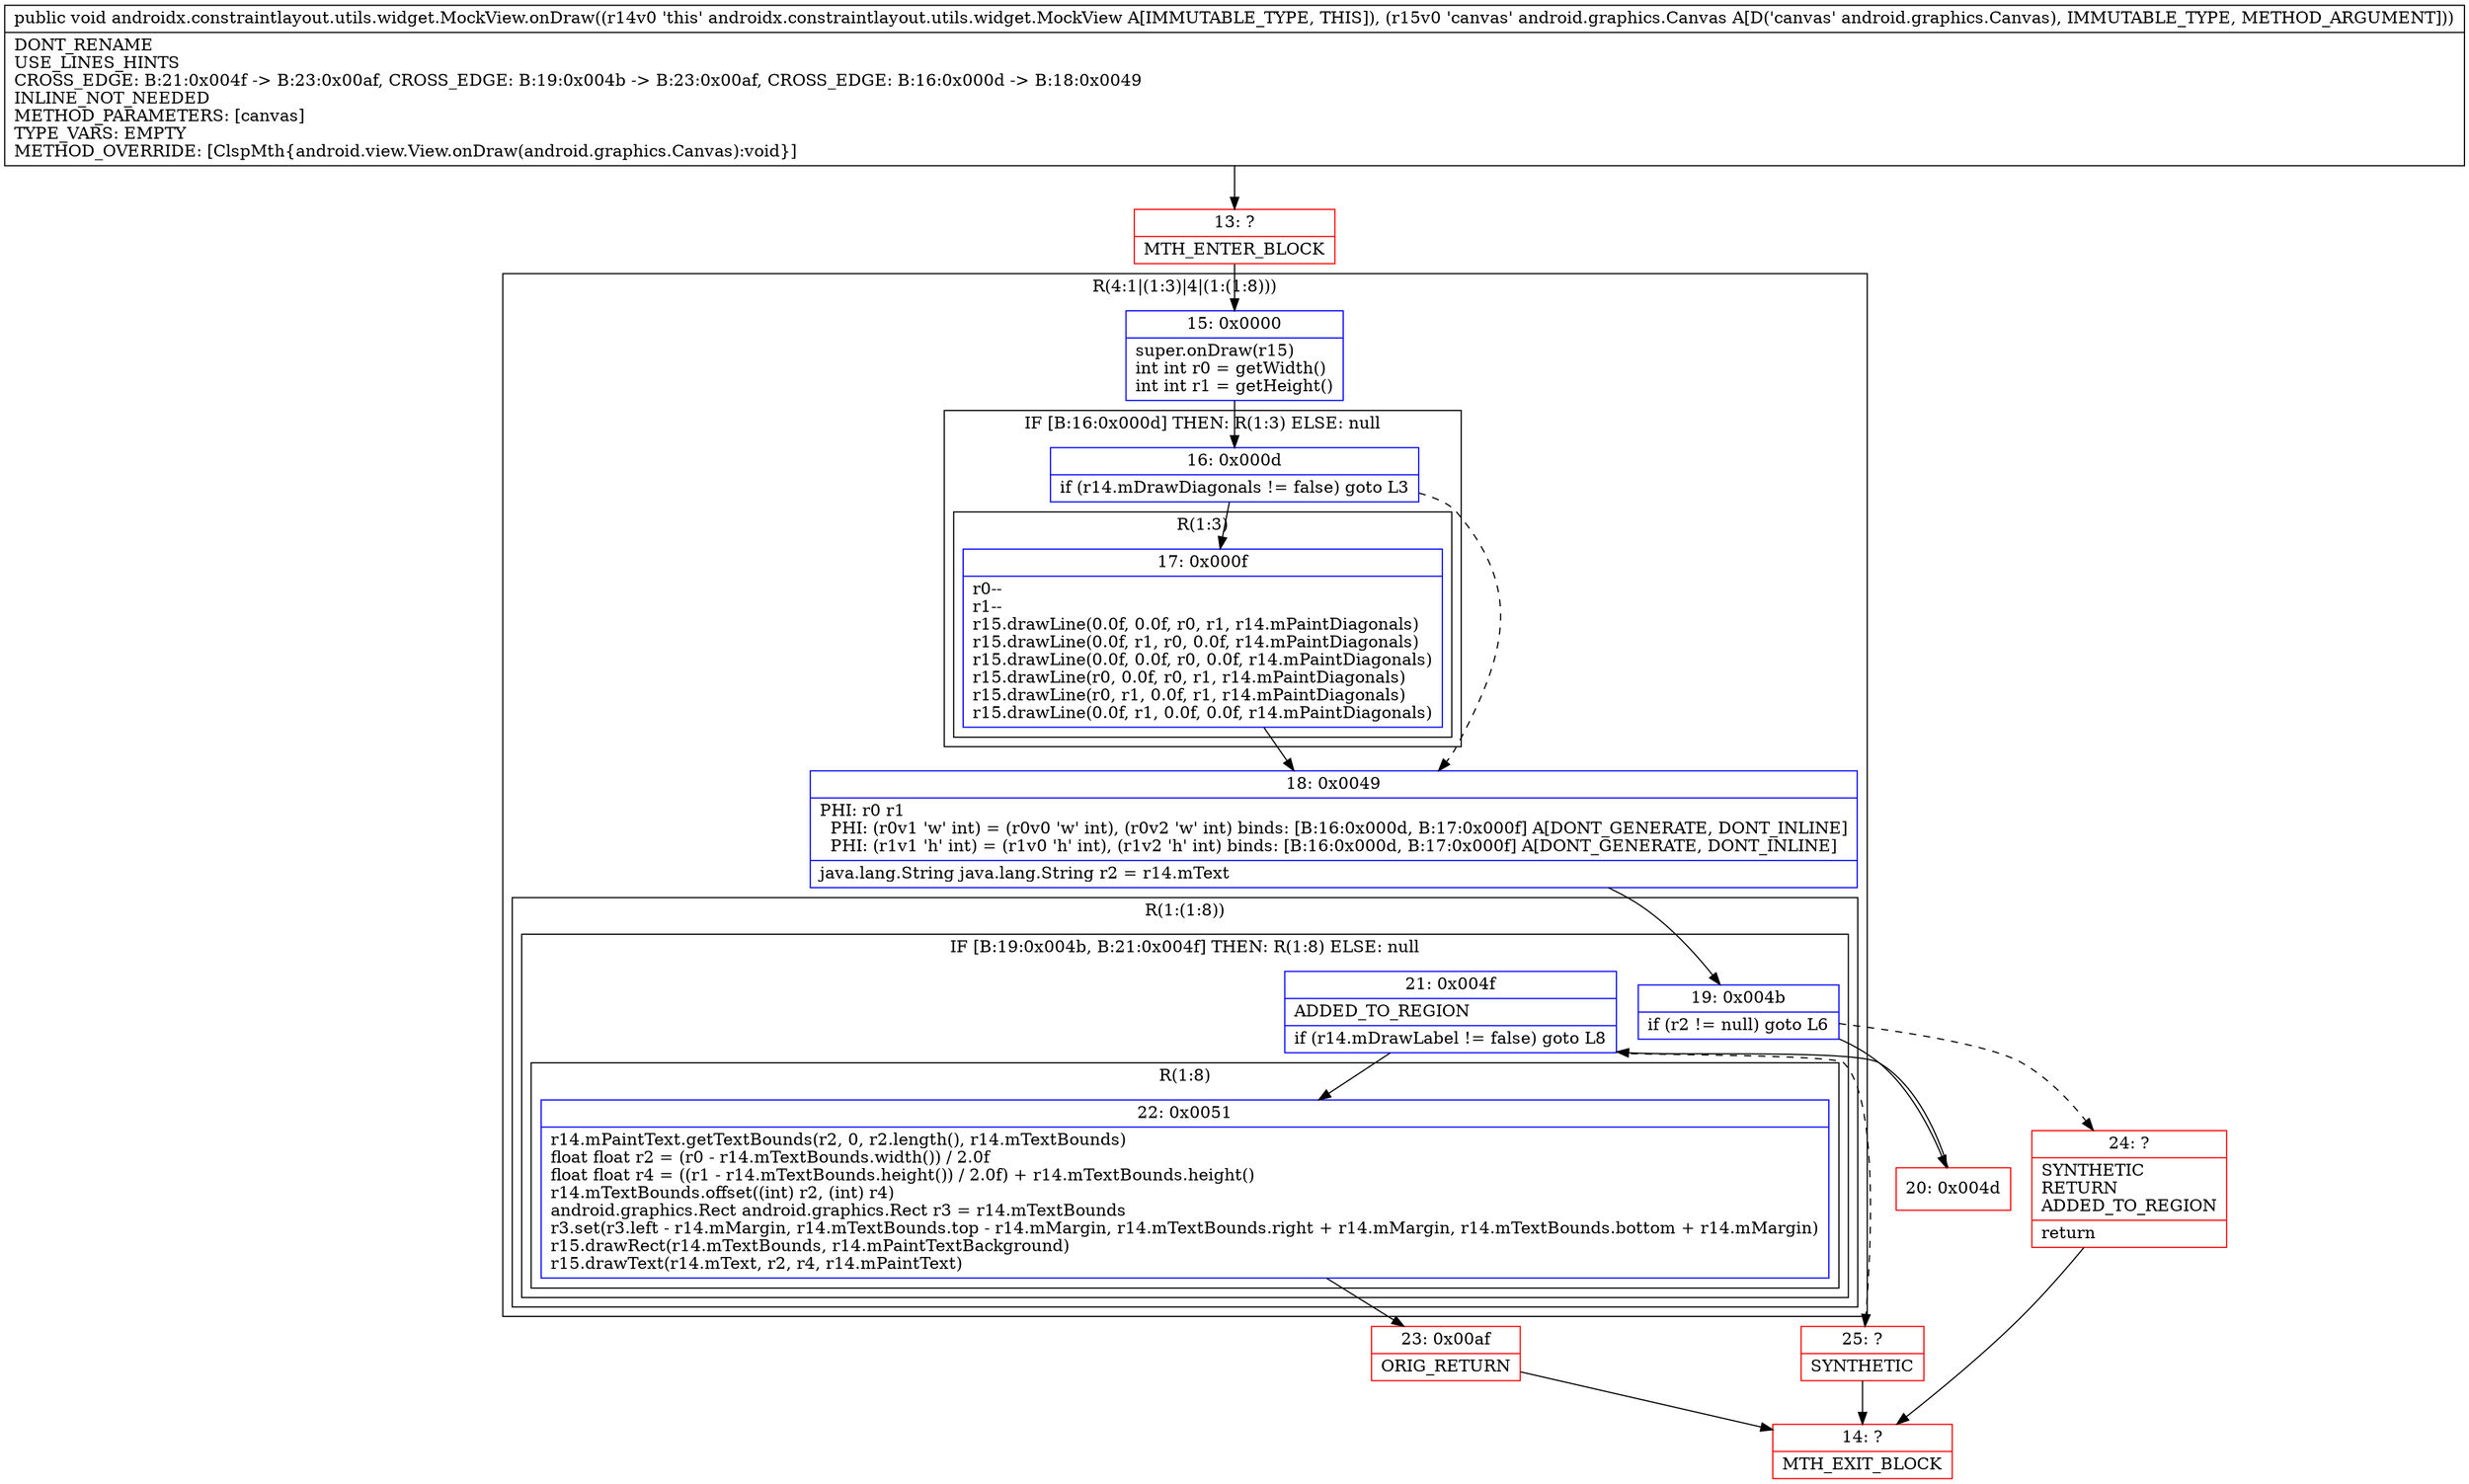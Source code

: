 digraph "CFG forandroidx.constraintlayout.utils.widget.MockView.onDraw(Landroid\/graphics\/Canvas;)V" {
subgraph cluster_Region_879185125 {
label = "R(4:1|(1:3)|4|(1:(1:8)))";
node [shape=record,color=blue];
Node_15 [shape=record,label="{15\:\ 0x0000|super.onDraw(r15)\lint int r0 = getWidth()\lint int r1 = getHeight()\l}"];
subgraph cluster_IfRegion_1131401720 {
label = "IF [B:16:0x000d] THEN: R(1:3) ELSE: null";
node [shape=record,color=blue];
Node_16 [shape=record,label="{16\:\ 0x000d|if (r14.mDrawDiagonals != false) goto L3\l}"];
subgraph cluster_Region_1855099960 {
label = "R(1:3)";
node [shape=record,color=blue];
Node_17 [shape=record,label="{17\:\ 0x000f|r0\-\-\lr1\-\-\lr15.drawLine(0.0f, 0.0f, r0, r1, r14.mPaintDiagonals)\lr15.drawLine(0.0f, r1, r0, 0.0f, r14.mPaintDiagonals)\lr15.drawLine(0.0f, 0.0f, r0, 0.0f, r14.mPaintDiagonals)\lr15.drawLine(r0, 0.0f, r0, r1, r14.mPaintDiagonals)\lr15.drawLine(r0, r1, 0.0f, r1, r14.mPaintDiagonals)\lr15.drawLine(0.0f, r1, 0.0f, 0.0f, r14.mPaintDiagonals)\l}"];
}
}
Node_18 [shape=record,label="{18\:\ 0x0049|PHI: r0 r1 \l  PHI: (r0v1 'w' int) = (r0v0 'w' int), (r0v2 'w' int) binds: [B:16:0x000d, B:17:0x000f] A[DONT_GENERATE, DONT_INLINE]\l  PHI: (r1v1 'h' int) = (r1v0 'h' int), (r1v2 'h' int) binds: [B:16:0x000d, B:17:0x000f] A[DONT_GENERATE, DONT_INLINE]\l|java.lang.String java.lang.String r2 = r14.mText\l}"];
subgraph cluster_Region_757031057 {
label = "R(1:(1:8))";
node [shape=record,color=blue];
subgraph cluster_IfRegion_1138706920 {
label = "IF [B:19:0x004b, B:21:0x004f] THEN: R(1:8) ELSE: null";
node [shape=record,color=blue];
Node_19 [shape=record,label="{19\:\ 0x004b|if (r2 != null) goto L6\l}"];
Node_21 [shape=record,label="{21\:\ 0x004f|ADDED_TO_REGION\l|if (r14.mDrawLabel != false) goto L8\l}"];
subgraph cluster_Region_411118791 {
label = "R(1:8)";
node [shape=record,color=blue];
Node_22 [shape=record,label="{22\:\ 0x0051|r14.mPaintText.getTextBounds(r2, 0, r2.length(), r14.mTextBounds)\lfloat float r2 = (r0 \- r14.mTextBounds.width()) \/ 2.0f\lfloat float r4 = ((r1 \- r14.mTextBounds.height()) \/ 2.0f) + r14.mTextBounds.height()\lr14.mTextBounds.offset((int) r2, (int) r4)\landroid.graphics.Rect android.graphics.Rect r3 = r14.mTextBounds\lr3.set(r3.left \- r14.mMargin, r14.mTextBounds.top \- r14.mMargin, r14.mTextBounds.right + r14.mMargin, r14.mTextBounds.bottom + r14.mMargin)\lr15.drawRect(r14.mTextBounds, r14.mPaintTextBackground)\lr15.drawText(r14.mText, r2, r4, r14.mPaintText)\l}"];
}
}
}
}
Node_13 [shape=record,color=red,label="{13\:\ ?|MTH_ENTER_BLOCK\l}"];
Node_20 [shape=record,color=red,label="{20\:\ 0x004d}"];
Node_23 [shape=record,color=red,label="{23\:\ 0x00af|ORIG_RETURN\l}"];
Node_14 [shape=record,color=red,label="{14\:\ ?|MTH_EXIT_BLOCK\l}"];
Node_25 [shape=record,color=red,label="{25\:\ ?|SYNTHETIC\l}"];
Node_24 [shape=record,color=red,label="{24\:\ ?|SYNTHETIC\lRETURN\lADDED_TO_REGION\l|return\l}"];
MethodNode[shape=record,label="{public void androidx.constraintlayout.utils.widget.MockView.onDraw((r14v0 'this' androidx.constraintlayout.utils.widget.MockView A[IMMUTABLE_TYPE, THIS]), (r15v0 'canvas' android.graphics.Canvas A[D('canvas' android.graphics.Canvas), IMMUTABLE_TYPE, METHOD_ARGUMENT]))  | DONT_RENAME\lUSE_LINES_HINTS\lCROSS_EDGE: B:21:0x004f \-\> B:23:0x00af, CROSS_EDGE: B:19:0x004b \-\> B:23:0x00af, CROSS_EDGE: B:16:0x000d \-\> B:18:0x0049\lINLINE_NOT_NEEDED\lMETHOD_PARAMETERS: [canvas]\lTYPE_VARS: EMPTY\lMETHOD_OVERRIDE: [ClspMth\{android.view.View.onDraw(android.graphics.Canvas):void\}]\l}"];
MethodNode -> Node_13;Node_15 -> Node_16;
Node_16 -> Node_17;
Node_16 -> Node_18[style=dashed];
Node_17 -> Node_18;
Node_18 -> Node_19;
Node_19 -> Node_20;
Node_19 -> Node_24[style=dashed];
Node_21 -> Node_22;
Node_21 -> Node_25[style=dashed];
Node_22 -> Node_23;
Node_13 -> Node_15;
Node_20 -> Node_21;
Node_23 -> Node_14;
Node_25 -> Node_14;
Node_24 -> Node_14;
}

